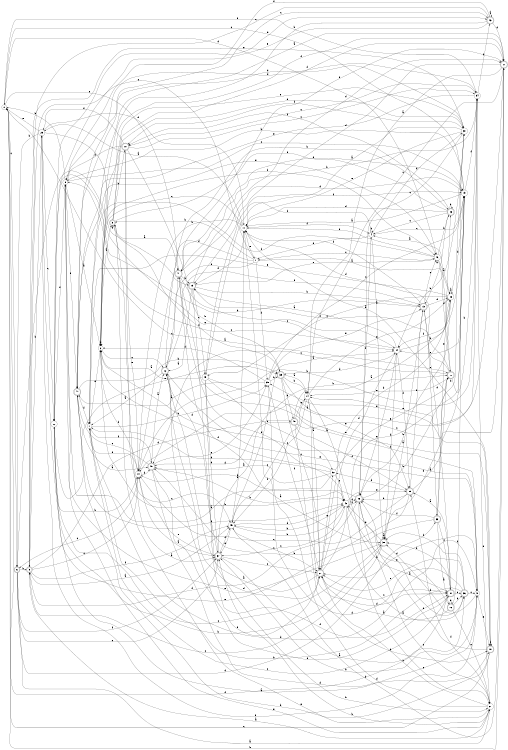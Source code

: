 digraph n40_6 {
__start0 [label="" shape="none"];

rankdir=LR;
size="8,5";

s0 [style="filled", color="black", fillcolor="white" shape="circle", label="0"];
s1 [style="filled", color="black", fillcolor="white" shape="circle", label="1"];
s2 [style="filled", color="black", fillcolor="white" shape="circle", label="2"];
s3 [style="rounded,filled", color="black", fillcolor="white" shape="doublecircle", label="3"];
s4 [style="filled", color="black", fillcolor="white" shape="circle", label="4"];
s5 [style="rounded,filled", color="black", fillcolor="white" shape="doublecircle", label="5"];
s6 [style="rounded,filled", color="black", fillcolor="white" shape="doublecircle", label="6"];
s7 [style="filled", color="black", fillcolor="white" shape="circle", label="7"];
s8 [style="filled", color="black", fillcolor="white" shape="circle", label="8"];
s9 [style="filled", color="black", fillcolor="white" shape="circle", label="9"];
s10 [style="rounded,filled", color="black", fillcolor="white" shape="doublecircle", label="10"];
s11 [style="filled", color="black", fillcolor="white" shape="circle", label="11"];
s12 [style="rounded,filled", color="black", fillcolor="white" shape="doublecircle", label="12"];
s13 [style="rounded,filled", color="black", fillcolor="white" shape="doublecircle", label="13"];
s14 [style="filled", color="black", fillcolor="white" shape="circle", label="14"];
s15 [style="rounded,filled", color="black", fillcolor="white" shape="doublecircle", label="15"];
s16 [style="rounded,filled", color="black", fillcolor="white" shape="doublecircle", label="16"];
s17 [style="rounded,filled", color="black", fillcolor="white" shape="doublecircle", label="17"];
s18 [style="rounded,filled", color="black", fillcolor="white" shape="doublecircle", label="18"];
s19 [style="filled", color="black", fillcolor="white" shape="circle", label="19"];
s20 [style="rounded,filled", color="black", fillcolor="white" shape="doublecircle", label="20"];
s21 [style="filled", color="black", fillcolor="white" shape="circle", label="21"];
s22 [style="filled", color="black", fillcolor="white" shape="circle", label="22"];
s23 [style="rounded,filled", color="black", fillcolor="white" shape="doublecircle", label="23"];
s24 [style="filled", color="black", fillcolor="white" shape="circle", label="24"];
s25 [style="filled", color="black", fillcolor="white" shape="circle", label="25"];
s26 [style="rounded,filled", color="black", fillcolor="white" shape="doublecircle", label="26"];
s27 [style="rounded,filled", color="black", fillcolor="white" shape="doublecircle", label="27"];
s28 [style="filled", color="black", fillcolor="white" shape="circle", label="28"];
s29 [style="rounded,filled", color="black", fillcolor="white" shape="doublecircle", label="29"];
s30 [style="filled", color="black", fillcolor="white" shape="circle", label="30"];
s31 [style="rounded,filled", color="black", fillcolor="white" shape="doublecircle", label="31"];
s32 [style="filled", color="black", fillcolor="white" shape="circle", label="32"];
s33 [style="rounded,filled", color="black", fillcolor="white" shape="doublecircle", label="33"];
s34 [style="filled", color="black", fillcolor="white" shape="circle", label="34"];
s35 [style="filled", color="black", fillcolor="white" shape="circle", label="35"];
s36 [style="rounded,filled", color="black", fillcolor="white" shape="doublecircle", label="36"];
s37 [style="rounded,filled", color="black", fillcolor="white" shape="doublecircle", label="37"];
s38 [style="rounded,filled", color="black", fillcolor="white" shape="doublecircle", label="38"];
s39 [style="rounded,filled", color="black", fillcolor="white" shape="doublecircle", label="39"];
s40 [style="rounded,filled", color="black", fillcolor="white" shape="doublecircle", label="40"];
s41 [style="rounded,filled", color="black", fillcolor="white" shape="doublecircle", label="41"];
s42 [style="filled", color="black", fillcolor="white" shape="circle", label="42"];
s43 [style="rounded,filled", color="black", fillcolor="white" shape="doublecircle", label="43"];
s44 [style="filled", color="black", fillcolor="white" shape="circle", label="44"];
s45 [style="filled", color="black", fillcolor="white" shape="circle", label="45"];
s46 [style="filled", color="black", fillcolor="white" shape="circle", label="46"];
s47 [style="rounded,filled", color="black", fillcolor="white" shape="doublecircle", label="47"];
s48 [style="rounded,filled", color="black", fillcolor="white" shape="doublecircle", label="48"];
s49 [style="filled", color="black", fillcolor="white" shape="circle", label="49"];
s0 -> s20 [label="a"];
s0 -> s17 [label="b"];
s0 -> s6 [label="c"];
s0 -> s46 [label="d"];
s0 -> s41 [label="e"];
s0 -> s34 [label="f"];
s1 -> s28 [label="a"];
s1 -> s3 [label="b"];
s1 -> s5 [label="c"];
s1 -> s44 [label="d"];
s1 -> s12 [label="e"];
s1 -> s35 [label="f"];
s2 -> s3 [label="a"];
s2 -> s42 [label="b"];
s2 -> s12 [label="c"];
s2 -> s2 [label="d"];
s2 -> s30 [label="e"];
s2 -> s46 [label="f"];
s3 -> s41 [label="a"];
s3 -> s10 [label="b"];
s3 -> s45 [label="c"];
s3 -> s30 [label="d"];
s3 -> s19 [label="e"];
s3 -> s17 [label="f"];
s4 -> s38 [label="a"];
s4 -> s4 [label="b"];
s4 -> s19 [label="c"];
s4 -> s30 [label="d"];
s4 -> s1 [label="e"];
s4 -> s49 [label="f"];
s5 -> s45 [label="a"];
s5 -> s25 [label="b"];
s5 -> s44 [label="c"];
s5 -> s48 [label="d"];
s5 -> s30 [label="e"];
s5 -> s45 [label="f"];
s6 -> s21 [label="a"];
s6 -> s5 [label="b"];
s6 -> s37 [label="c"];
s6 -> s33 [label="d"];
s6 -> s24 [label="e"];
s6 -> s37 [label="f"];
s7 -> s17 [label="a"];
s7 -> s35 [label="b"];
s7 -> s31 [label="c"];
s7 -> s9 [label="d"];
s7 -> s2 [label="e"];
s7 -> s40 [label="f"];
s8 -> s2 [label="a"];
s8 -> s0 [label="b"];
s8 -> s19 [label="c"];
s8 -> s34 [label="d"];
s8 -> s21 [label="e"];
s8 -> s47 [label="f"];
s9 -> s41 [label="a"];
s9 -> s37 [label="b"];
s9 -> s2 [label="c"];
s9 -> s27 [label="d"];
s9 -> s18 [label="e"];
s9 -> s38 [label="f"];
s10 -> s37 [label="a"];
s10 -> s39 [label="b"];
s10 -> s34 [label="c"];
s10 -> s8 [label="d"];
s10 -> s44 [label="e"];
s10 -> s25 [label="f"];
s11 -> s25 [label="a"];
s11 -> s44 [label="b"];
s11 -> s2 [label="c"];
s11 -> s15 [label="d"];
s11 -> s1 [label="e"];
s11 -> s4 [label="f"];
s12 -> s7 [label="a"];
s12 -> s23 [label="b"];
s12 -> s41 [label="c"];
s12 -> s27 [label="d"];
s12 -> s9 [label="e"];
s12 -> s13 [label="f"];
s13 -> s38 [label="a"];
s13 -> s22 [label="b"];
s13 -> s46 [label="c"];
s13 -> s28 [label="d"];
s13 -> s33 [label="e"];
s13 -> s11 [label="f"];
s14 -> s27 [label="a"];
s14 -> s31 [label="b"];
s14 -> s45 [label="c"];
s14 -> s31 [label="d"];
s14 -> s28 [label="e"];
s14 -> s45 [label="f"];
s15 -> s12 [label="a"];
s15 -> s13 [label="b"];
s15 -> s49 [label="c"];
s15 -> s17 [label="d"];
s15 -> s46 [label="e"];
s15 -> s31 [label="f"];
s16 -> s27 [label="a"];
s16 -> s36 [label="b"];
s16 -> s21 [label="c"];
s16 -> s16 [label="d"];
s16 -> s42 [label="e"];
s16 -> s30 [label="f"];
s17 -> s14 [label="a"];
s17 -> s45 [label="b"];
s17 -> s14 [label="c"];
s17 -> s15 [label="d"];
s17 -> s14 [label="e"];
s17 -> s2 [label="f"];
s18 -> s11 [label="a"];
s18 -> s47 [label="b"];
s18 -> s0 [label="c"];
s18 -> s26 [label="d"];
s18 -> s35 [label="e"];
s18 -> s18 [label="f"];
s19 -> s11 [label="a"];
s19 -> s8 [label="b"];
s19 -> s0 [label="c"];
s19 -> s38 [label="d"];
s19 -> s24 [label="e"];
s19 -> s34 [label="f"];
s20 -> s4 [label="a"];
s20 -> s34 [label="b"];
s20 -> s40 [label="c"];
s20 -> s11 [label="d"];
s20 -> s14 [label="e"];
s20 -> s15 [label="f"];
s21 -> s5 [label="a"];
s21 -> s37 [label="b"];
s21 -> s27 [label="c"];
s21 -> s35 [label="d"];
s21 -> s3 [label="e"];
s21 -> s29 [label="f"];
s22 -> s9 [label="a"];
s22 -> s44 [label="b"];
s22 -> s38 [label="c"];
s22 -> s43 [label="d"];
s22 -> s39 [label="e"];
s22 -> s8 [label="f"];
s23 -> s13 [label="a"];
s23 -> s23 [label="b"];
s23 -> s4 [label="c"];
s23 -> s11 [label="d"];
s23 -> s41 [label="e"];
s23 -> s10 [label="f"];
s24 -> s15 [label="a"];
s24 -> s19 [label="b"];
s24 -> s8 [label="c"];
s24 -> s39 [label="d"];
s24 -> s26 [label="e"];
s24 -> s29 [label="f"];
s25 -> s15 [label="a"];
s25 -> s6 [label="b"];
s25 -> s22 [label="c"];
s25 -> s11 [label="d"];
s25 -> s0 [label="e"];
s25 -> s9 [label="f"];
s26 -> s8 [label="a"];
s26 -> s20 [label="b"];
s26 -> s21 [label="c"];
s26 -> s5 [label="d"];
s26 -> s21 [label="e"];
s26 -> s4 [label="f"];
s27 -> s12 [label="a"];
s27 -> s28 [label="b"];
s27 -> s31 [label="c"];
s27 -> s24 [label="d"];
s27 -> s32 [label="e"];
s27 -> s19 [label="f"];
s28 -> s28 [label="a"];
s28 -> s26 [label="b"];
s28 -> s49 [label="c"];
s28 -> s19 [label="d"];
s28 -> s7 [label="e"];
s28 -> s24 [label="f"];
s29 -> s20 [label="a"];
s29 -> s26 [label="b"];
s29 -> s44 [label="c"];
s29 -> s32 [label="d"];
s29 -> s25 [label="e"];
s29 -> s13 [label="f"];
s30 -> s11 [label="a"];
s30 -> s24 [label="b"];
s30 -> s26 [label="c"];
s30 -> s47 [label="d"];
s30 -> s11 [label="e"];
s30 -> s10 [label="f"];
s31 -> s29 [label="a"];
s31 -> s38 [label="b"];
s31 -> s36 [label="c"];
s31 -> s13 [label="d"];
s31 -> s12 [label="e"];
s31 -> s0 [label="f"];
s32 -> s40 [label="a"];
s32 -> s44 [label="b"];
s32 -> s42 [label="c"];
s32 -> s7 [label="d"];
s32 -> s20 [label="e"];
s32 -> s2 [label="f"];
s33 -> s16 [label="a"];
s33 -> s40 [label="b"];
s33 -> s31 [label="c"];
s33 -> s30 [label="d"];
s33 -> s23 [label="e"];
s33 -> s26 [label="f"];
s34 -> s44 [label="a"];
s34 -> s41 [label="b"];
s34 -> s10 [label="c"];
s34 -> s21 [label="d"];
s34 -> s47 [label="e"];
s34 -> s43 [label="f"];
s35 -> s47 [label="a"];
s35 -> s39 [label="b"];
s35 -> s19 [label="c"];
s35 -> s2 [label="d"];
s35 -> s13 [label="e"];
s35 -> s27 [label="f"];
s36 -> s26 [label="a"];
s36 -> s7 [label="b"];
s36 -> s9 [label="c"];
s36 -> s11 [label="d"];
s36 -> s27 [label="e"];
s36 -> s38 [label="f"];
s37 -> s36 [label="a"];
s37 -> s20 [label="b"];
s37 -> s27 [label="c"];
s37 -> s12 [label="d"];
s37 -> s44 [label="e"];
s37 -> s45 [label="f"];
s38 -> s38 [label="a"];
s38 -> s22 [label="b"];
s38 -> s5 [label="c"];
s38 -> s42 [label="d"];
s38 -> s8 [label="e"];
s38 -> s24 [label="f"];
s39 -> s14 [label="a"];
s39 -> s14 [label="b"];
s39 -> s27 [label="c"];
s39 -> s48 [label="d"];
s39 -> s29 [label="e"];
s39 -> s3 [label="f"];
s40 -> s12 [label="a"];
s40 -> s42 [label="b"];
s40 -> s47 [label="c"];
s40 -> s18 [label="d"];
s40 -> s35 [label="e"];
s40 -> s27 [label="f"];
s41 -> s38 [label="a"];
s41 -> s15 [label="b"];
s41 -> s24 [label="c"];
s41 -> s19 [label="d"];
s41 -> s17 [label="e"];
s41 -> s42 [label="f"];
s42 -> s36 [label="a"];
s42 -> s45 [label="b"];
s42 -> s37 [label="c"];
s42 -> s26 [label="d"];
s42 -> s29 [label="e"];
s42 -> s26 [label="f"];
s43 -> s43 [label="a"];
s43 -> s2 [label="b"];
s43 -> s5 [label="c"];
s43 -> s17 [label="d"];
s43 -> s22 [label="e"];
s43 -> s8 [label="f"];
s44 -> s37 [label="a"];
s44 -> s34 [label="b"];
s44 -> s6 [label="c"];
s44 -> s40 [label="d"];
s44 -> s7 [label="e"];
s44 -> s2 [label="f"];
s45 -> s24 [label="a"];
s45 -> s42 [label="b"];
s45 -> s27 [label="c"];
s45 -> s42 [label="d"];
s45 -> s37 [label="e"];
s45 -> s11 [label="f"];
s46 -> s28 [label="a"];
s46 -> s23 [label="b"];
s46 -> s1 [label="c"];
s46 -> s20 [label="d"];
s46 -> s11 [label="e"];
s46 -> s7 [label="f"];
s47 -> s40 [label="a"];
s47 -> s39 [label="b"];
s47 -> s43 [label="c"];
s47 -> s42 [label="d"];
s47 -> s46 [label="e"];
s47 -> s7 [label="f"];
s48 -> s28 [label="a"];
s48 -> s18 [label="b"];
s48 -> s17 [label="c"];
s48 -> s40 [label="d"];
s48 -> s14 [label="e"];
s48 -> s29 [label="f"];
s49 -> s2 [label="a"];
s49 -> s21 [label="b"];
s49 -> s32 [label="c"];
s49 -> s37 [label="d"];
s49 -> s18 [label="e"];
s49 -> s19 [label="f"];

}